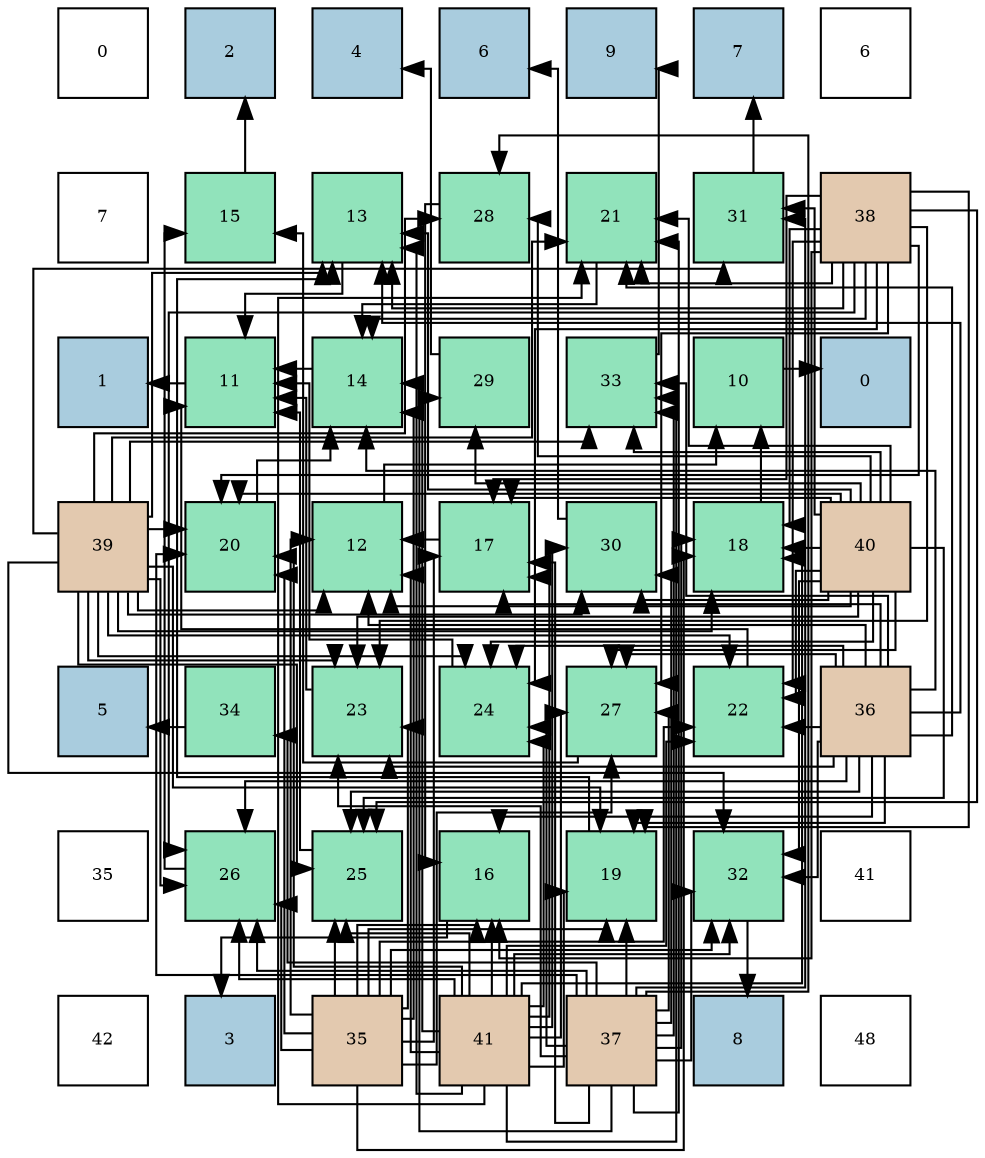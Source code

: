 digraph layout{
 rankdir=TB;
 splines=ortho;
 node [style=filled shape=square fixedsize=true width=0.6];
0[label="0", fontsize=8, fillcolor="#ffffff"];
1[label="2", fontsize=8, fillcolor="#a9ccde"];
2[label="4", fontsize=8, fillcolor="#a9ccde"];
3[label="6", fontsize=8, fillcolor="#a9ccde"];
4[label="9", fontsize=8, fillcolor="#a9ccde"];
5[label="7", fontsize=8, fillcolor="#a9ccde"];
6[label="6", fontsize=8, fillcolor="#ffffff"];
7[label="7", fontsize=8, fillcolor="#ffffff"];
8[label="15", fontsize=8, fillcolor="#91e3bb"];
9[label="13", fontsize=8, fillcolor="#91e3bb"];
10[label="28", fontsize=8, fillcolor="#91e3bb"];
11[label="21", fontsize=8, fillcolor="#91e3bb"];
12[label="31", fontsize=8, fillcolor="#91e3bb"];
13[label="38", fontsize=8, fillcolor="#e3c9af"];
14[label="1", fontsize=8, fillcolor="#a9ccde"];
15[label="11", fontsize=8, fillcolor="#91e3bb"];
16[label="14", fontsize=8, fillcolor="#91e3bb"];
17[label="29", fontsize=8, fillcolor="#91e3bb"];
18[label="33", fontsize=8, fillcolor="#91e3bb"];
19[label="10", fontsize=8, fillcolor="#91e3bb"];
20[label="0", fontsize=8, fillcolor="#a9ccde"];
21[label="39", fontsize=8, fillcolor="#e3c9af"];
22[label="20", fontsize=8, fillcolor="#91e3bb"];
23[label="12", fontsize=8, fillcolor="#91e3bb"];
24[label="17", fontsize=8, fillcolor="#91e3bb"];
25[label="30", fontsize=8, fillcolor="#91e3bb"];
26[label="18", fontsize=8, fillcolor="#91e3bb"];
27[label="40", fontsize=8, fillcolor="#e3c9af"];
28[label="5", fontsize=8, fillcolor="#a9ccde"];
29[label="34", fontsize=8, fillcolor="#91e3bb"];
30[label="23", fontsize=8, fillcolor="#91e3bb"];
31[label="24", fontsize=8, fillcolor="#91e3bb"];
32[label="27", fontsize=8, fillcolor="#91e3bb"];
33[label="22", fontsize=8, fillcolor="#91e3bb"];
34[label="36", fontsize=8, fillcolor="#e3c9af"];
35[label="35", fontsize=8, fillcolor="#ffffff"];
36[label="26", fontsize=8, fillcolor="#91e3bb"];
37[label="25", fontsize=8, fillcolor="#91e3bb"];
38[label="16", fontsize=8, fillcolor="#91e3bb"];
39[label="19", fontsize=8, fillcolor="#91e3bb"];
40[label="32", fontsize=8, fillcolor="#91e3bb"];
41[label="41", fontsize=8, fillcolor="#ffffff"];
42[label="42", fontsize=8, fillcolor="#ffffff"];
43[label="3", fontsize=8, fillcolor="#a9ccde"];
44[label="35", fontsize=8, fillcolor="#e3c9af"];
45[label="41", fontsize=8, fillcolor="#e3c9af"];
46[label="37", fontsize=8, fillcolor="#e3c9af"];
47[label="8", fontsize=8, fillcolor="#a9ccde"];
48[label="48", fontsize=8, fillcolor="#ffffff"];
edge [constraint=false, style=vis];19 -> 20;
15 -> 14;
23 -> 19;
9 -> 15;
16 -> 15;
8 -> 1;
38 -> 43;
24 -> 23;
26 -> 19;
39 -> 9;
22 -> 16;
11 -> 16;
33 -> 15;
30 -> 15;
31 -> 15;
37 -> 15;
36 -> 8;
32 -> 8;
10 -> 38;
17 -> 2;
25 -> 3;
12 -> 5;
40 -> 47;
18 -> 4;
29 -> 28;
44 -> 23;
44 -> 16;
44 -> 38;
44 -> 24;
44 -> 26;
44 -> 39;
44 -> 22;
44 -> 33;
44 -> 30;
44 -> 37;
44 -> 36;
44 -> 32;
44 -> 40;
34 -> 23;
34 -> 9;
34 -> 16;
34 -> 38;
34 -> 24;
34 -> 39;
34 -> 11;
34 -> 33;
34 -> 30;
34 -> 31;
34 -> 37;
34 -> 36;
34 -> 32;
34 -> 40;
34 -> 18;
46 -> 24;
46 -> 26;
46 -> 39;
46 -> 22;
46 -> 11;
46 -> 30;
46 -> 31;
46 -> 36;
46 -> 32;
46 -> 10;
46 -> 17;
46 -> 25;
46 -> 12;
46 -> 40;
46 -> 18;
46 -> 29;
13 -> 9;
13 -> 16;
13 -> 38;
13 -> 24;
13 -> 26;
13 -> 39;
13 -> 22;
13 -> 11;
13 -> 33;
13 -> 30;
13 -> 31;
13 -> 37;
13 -> 36;
13 -> 32;
21 -> 23;
21 -> 9;
21 -> 26;
21 -> 39;
21 -> 22;
21 -> 11;
21 -> 33;
21 -> 30;
21 -> 31;
21 -> 37;
21 -> 36;
21 -> 10;
21 -> 25;
21 -> 12;
21 -> 40;
21 -> 18;
27 -> 23;
27 -> 9;
27 -> 24;
27 -> 26;
27 -> 22;
27 -> 11;
27 -> 33;
27 -> 30;
27 -> 31;
27 -> 37;
27 -> 32;
27 -> 10;
27 -> 17;
27 -> 25;
27 -> 12;
27 -> 40;
27 -> 18;
45 -> 23;
45 -> 9;
45 -> 16;
45 -> 38;
45 -> 24;
45 -> 26;
45 -> 39;
45 -> 22;
45 -> 11;
45 -> 33;
45 -> 31;
45 -> 37;
45 -> 36;
45 -> 32;
45 -> 25;
45 -> 40;
45 -> 18;
edge [constraint=true, style=invis];
0 -> 7 -> 14 -> 21 -> 28 -> 35 -> 42;
1 -> 8 -> 15 -> 22 -> 29 -> 36 -> 43;
2 -> 9 -> 16 -> 23 -> 30 -> 37 -> 44;
3 -> 10 -> 17 -> 24 -> 31 -> 38 -> 45;
4 -> 11 -> 18 -> 25 -> 32 -> 39 -> 46;
5 -> 12 -> 19 -> 26 -> 33 -> 40 -> 47;
6 -> 13 -> 20 -> 27 -> 34 -> 41 -> 48;
rank = same {0 -> 1 -> 2 -> 3 -> 4 -> 5 -> 6};
rank = same {7 -> 8 -> 9 -> 10 -> 11 -> 12 -> 13};
rank = same {14 -> 15 -> 16 -> 17 -> 18 -> 19 -> 20};
rank = same {21 -> 22 -> 23 -> 24 -> 25 -> 26 -> 27};
rank = same {28 -> 29 -> 30 -> 31 -> 32 -> 33 -> 34};
rank = same {35 -> 36 -> 37 -> 38 -> 39 -> 40 -> 41};
rank = same {42 -> 43 -> 44 -> 45 -> 46 -> 47 -> 48};
}
